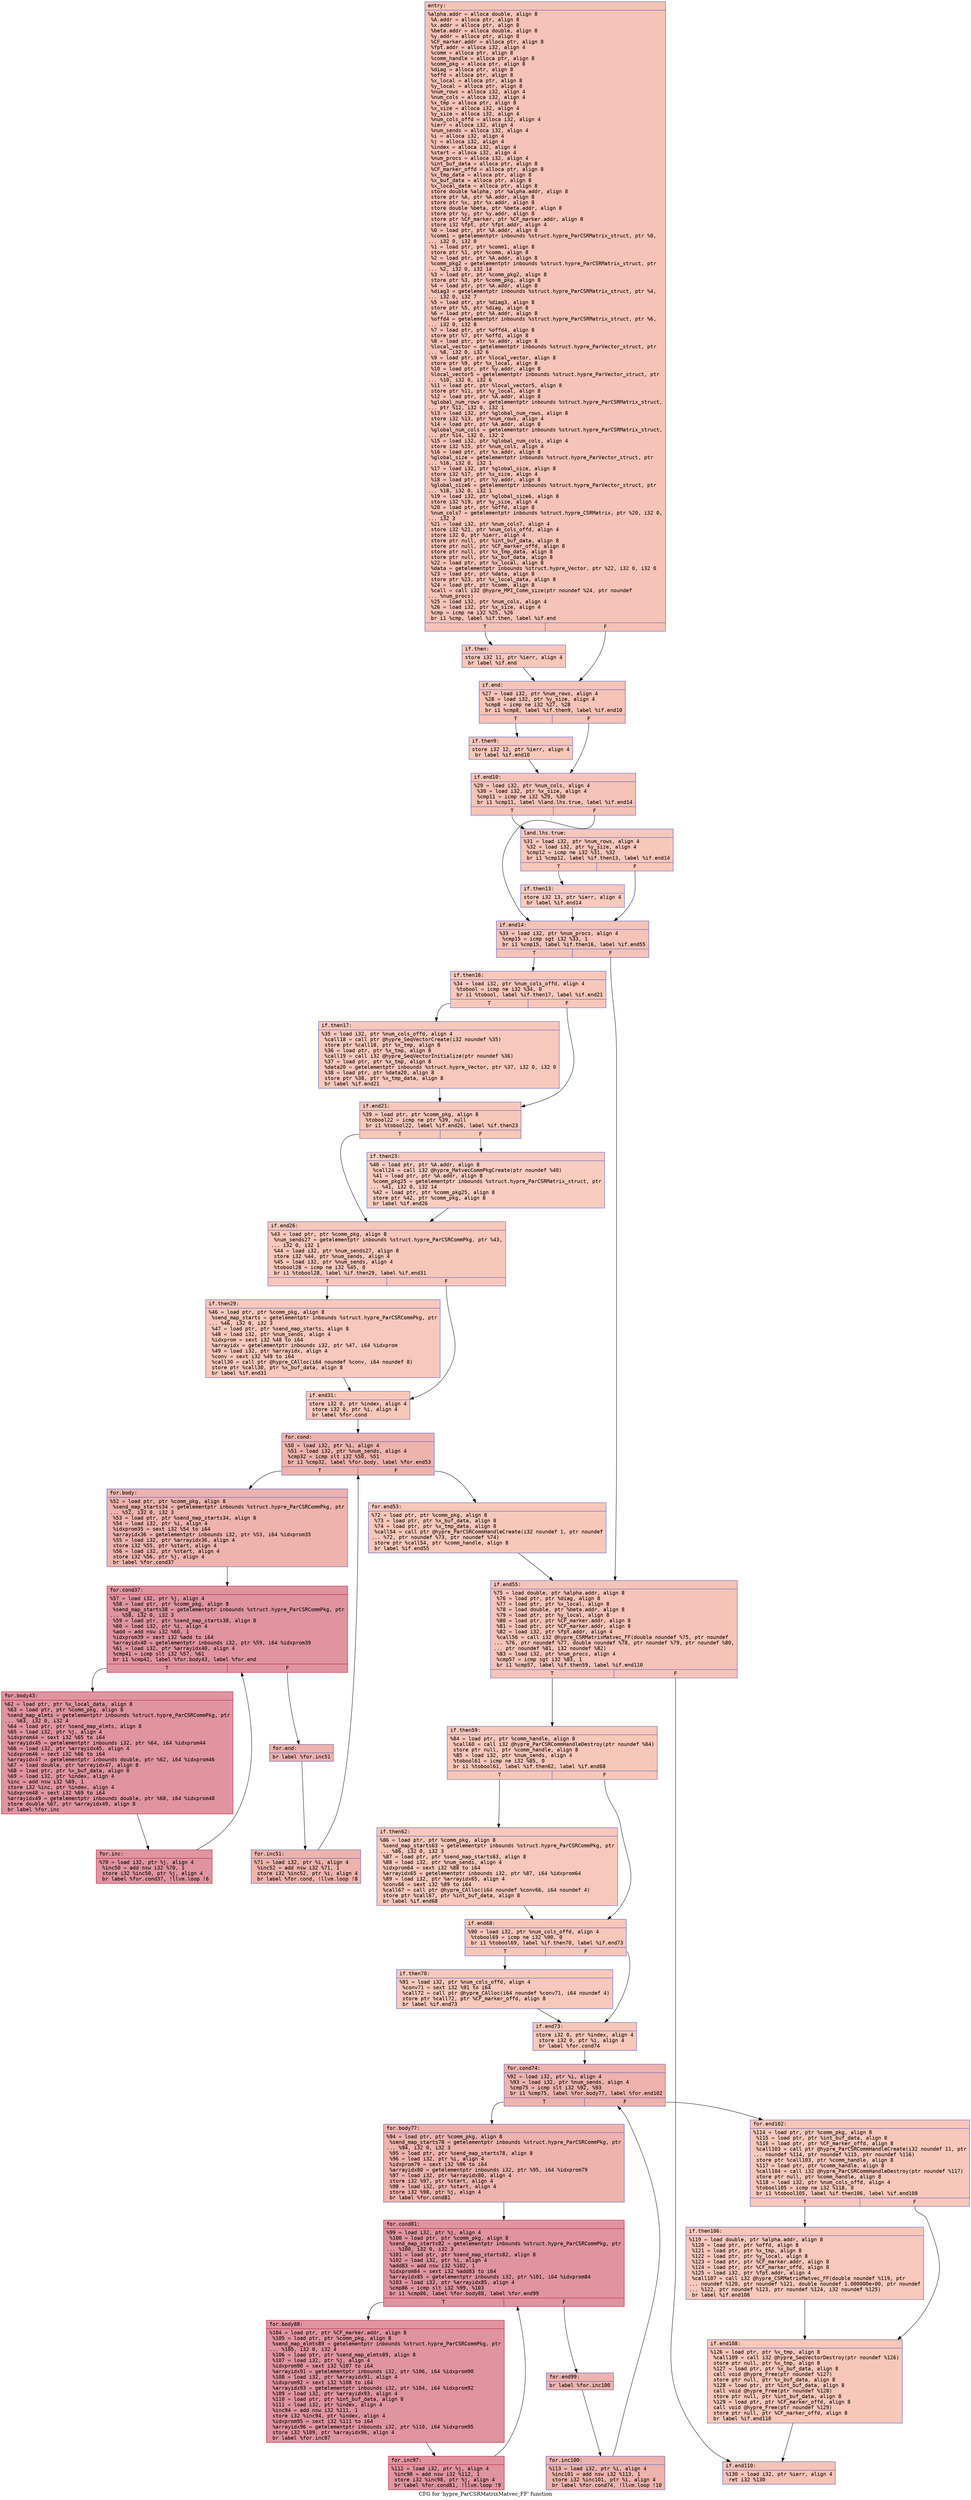 digraph "CFG for 'hypre_ParCSRMatrixMatvec_FF' function" {
	label="CFG for 'hypre_ParCSRMatrixMatvec_FF' function";

	Node0x55ca55dde650 [shape=record,color="#3d50c3ff", style=filled, fillcolor="#e8765c70" fontname="Courier",label="{entry:\l|  %alpha.addr = alloca double, align 8\l  %A.addr = alloca ptr, align 8\l  %x.addr = alloca ptr, align 8\l  %beta.addr = alloca double, align 8\l  %y.addr = alloca ptr, align 8\l  %CF_marker.addr = alloca ptr, align 8\l  %fpt.addr = alloca i32, align 4\l  %comm = alloca ptr, align 8\l  %comm_handle = alloca ptr, align 8\l  %comm_pkg = alloca ptr, align 8\l  %diag = alloca ptr, align 8\l  %offd = alloca ptr, align 8\l  %x_local = alloca ptr, align 8\l  %y_local = alloca ptr, align 8\l  %num_rows = alloca i32, align 4\l  %num_cols = alloca i32, align 4\l  %x_tmp = alloca ptr, align 8\l  %x_size = alloca i32, align 4\l  %y_size = alloca i32, align 4\l  %num_cols_offd = alloca i32, align 4\l  %ierr = alloca i32, align 4\l  %num_sends = alloca i32, align 4\l  %i = alloca i32, align 4\l  %j = alloca i32, align 4\l  %index = alloca i32, align 4\l  %start = alloca i32, align 4\l  %num_procs = alloca i32, align 4\l  %int_buf_data = alloca ptr, align 8\l  %CF_marker_offd = alloca ptr, align 8\l  %x_tmp_data = alloca ptr, align 8\l  %x_buf_data = alloca ptr, align 8\l  %x_local_data = alloca ptr, align 8\l  store double %alpha, ptr %alpha.addr, align 8\l  store ptr %A, ptr %A.addr, align 8\l  store ptr %x, ptr %x.addr, align 8\l  store double %beta, ptr %beta.addr, align 8\l  store ptr %y, ptr %y.addr, align 8\l  store ptr %CF_marker, ptr %CF_marker.addr, align 8\l  store i32 %fpt, ptr %fpt.addr, align 4\l  %0 = load ptr, ptr %A.addr, align 8\l  %comm1 = getelementptr inbounds %struct.hypre_ParCSRMatrix_struct, ptr %0,\l... i32 0, i32 0\l  %1 = load ptr, ptr %comm1, align 8\l  store ptr %1, ptr %comm, align 8\l  %2 = load ptr, ptr %A.addr, align 8\l  %comm_pkg2 = getelementptr inbounds %struct.hypre_ParCSRMatrix_struct, ptr\l... %2, i32 0, i32 14\l  %3 = load ptr, ptr %comm_pkg2, align 8\l  store ptr %3, ptr %comm_pkg, align 8\l  %4 = load ptr, ptr %A.addr, align 8\l  %diag3 = getelementptr inbounds %struct.hypre_ParCSRMatrix_struct, ptr %4,\l... i32 0, i32 7\l  %5 = load ptr, ptr %diag3, align 8\l  store ptr %5, ptr %diag, align 8\l  %6 = load ptr, ptr %A.addr, align 8\l  %offd4 = getelementptr inbounds %struct.hypre_ParCSRMatrix_struct, ptr %6,\l... i32 0, i32 8\l  %7 = load ptr, ptr %offd4, align 8\l  store ptr %7, ptr %offd, align 8\l  %8 = load ptr, ptr %x.addr, align 8\l  %local_vector = getelementptr inbounds %struct.hypre_ParVector_struct, ptr\l... %8, i32 0, i32 6\l  %9 = load ptr, ptr %local_vector, align 8\l  store ptr %9, ptr %x_local, align 8\l  %10 = load ptr, ptr %y.addr, align 8\l  %local_vector5 = getelementptr inbounds %struct.hypre_ParVector_struct, ptr\l... %10, i32 0, i32 6\l  %11 = load ptr, ptr %local_vector5, align 8\l  store ptr %11, ptr %y_local, align 8\l  %12 = load ptr, ptr %A.addr, align 8\l  %global_num_rows = getelementptr inbounds %struct.hypre_ParCSRMatrix_struct,\l... ptr %12, i32 0, i32 1\l  %13 = load i32, ptr %global_num_rows, align 8\l  store i32 %13, ptr %num_rows, align 4\l  %14 = load ptr, ptr %A.addr, align 8\l  %global_num_cols = getelementptr inbounds %struct.hypre_ParCSRMatrix_struct,\l... ptr %14, i32 0, i32 2\l  %15 = load i32, ptr %global_num_cols, align 4\l  store i32 %15, ptr %num_cols, align 4\l  %16 = load ptr, ptr %x.addr, align 8\l  %global_size = getelementptr inbounds %struct.hypre_ParVector_struct, ptr\l... %16, i32 0, i32 1\l  %17 = load i32, ptr %global_size, align 8\l  store i32 %17, ptr %x_size, align 4\l  %18 = load ptr, ptr %y.addr, align 8\l  %global_size6 = getelementptr inbounds %struct.hypre_ParVector_struct, ptr\l... %18, i32 0, i32 1\l  %19 = load i32, ptr %global_size6, align 8\l  store i32 %19, ptr %y_size, align 4\l  %20 = load ptr, ptr %offd, align 8\l  %num_cols7 = getelementptr inbounds %struct.hypre_CSRMatrix, ptr %20, i32 0,\l... i32 3\l  %21 = load i32, ptr %num_cols7, align 4\l  store i32 %21, ptr %num_cols_offd, align 4\l  store i32 0, ptr %ierr, align 4\l  store ptr null, ptr %int_buf_data, align 8\l  store ptr null, ptr %CF_marker_offd, align 8\l  store ptr null, ptr %x_tmp_data, align 8\l  store ptr null, ptr %x_buf_data, align 8\l  %22 = load ptr, ptr %x_local, align 8\l  %data = getelementptr inbounds %struct.hypre_Vector, ptr %22, i32 0, i32 0\l  %23 = load ptr, ptr %data, align 8\l  store ptr %23, ptr %x_local_data, align 8\l  %24 = load ptr, ptr %comm, align 8\l  %call = call i32 @hypre_MPI_Comm_size(ptr noundef %24, ptr noundef\l... %num_procs)\l  %25 = load i32, ptr %num_cols, align 4\l  %26 = load i32, ptr %x_size, align 4\l  %cmp = icmp ne i32 %25, %26\l  br i1 %cmp, label %if.then, label %if.end\l|{<s0>T|<s1>F}}"];
	Node0x55ca55dde650:s0 -> Node0x55ca55dede60[tooltip="entry -> if.then\nProbability 50.00%" ];
	Node0x55ca55dde650:s1 -> Node0x55ca55deded0[tooltip="entry -> if.end\nProbability 50.00%" ];
	Node0x55ca55dede60 [shape=record,color="#3d50c3ff", style=filled, fillcolor="#ec7f6370" fontname="Courier",label="{if.then:\l|  store i32 11, ptr %ierr, align 4\l  br label %if.end\l}"];
	Node0x55ca55dede60 -> Node0x55ca55deded0[tooltip="if.then -> if.end\nProbability 100.00%" ];
	Node0x55ca55deded0 [shape=record,color="#3d50c3ff", style=filled, fillcolor="#e8765c70" fontname="Courier",label="{if.end:\l|  %27 = load i32, ptr %num_rows, align 4\l  %28 = load i32, ptr %y_size, align 4\l  %cmp8 = icmp ne i32 %27, %28\l  br i1 %cmp8, label %if.then9, label %if.end10\l|{<s0>T|<s1>F}}"];
	Node0x55ca55deded0:s0 -> Node0x55ca55dee2b0[tooltip="if.end -> if.then9\nProbability 50.00%" ];
	Node0x55ca55deded0:s1 -> Node0x55ca55dee300[tooltip="if.end -> if.end10\nProbability 50.00%" ];
	Node0x55ca55dee2b0 [shape=record,color="#3d50c3ff", style=filled, fillcolor="#ec7f6370" fontname="Courier",label="{if.then9:\l|  store i32 12, ptr %ierr, align 4\l  br label %if.end10\l}"];
	Node0x55ca55dee2b0 -> Node0x55ca55dee300[tooltip="if.then9 -> if.end10\nProbability 100.00%" ];
	Node0x55ca55dee300 [shape=record,color="#3d50c3ff", style=filled, fillcolor="#e8765c70" fontname="Courier",label="{if.end10:\l|  %29 = load i32, ptr %num_cols, align 4\l  %30 = load i32, ptr %x_size, align 4\l  %cmp11 = icmp ne i32 %29, %30\l  br i1 %cmp11, label %land.lhs.true, label %if.end14\l|{<s0>T|<s1>F}}"];
	Node0x55ca55dee300:s0 -> Node0x55ca55dee6f0[tooltip="if.end10 -> land.lhs.true\nProbability 50.00%" ];
	Node0x55ca55dee300:s1 -> Node0x55ca55dee770[tooltip="if.end10 -> if.end14\nProbability 50.00%" ];
	Node0x55ca55dee6f0 [shape=record,color="#3d50c3ff", style=filled, fillcolor="#ec7f6370" fontname="Courier",label="{land.lhs.true:\l|  %31 = load i32, ptr %num_rows, align 4\l  %32 = load i32, ptr %y_size, align 4\l  %cmp12 = icmp ne i32 %31, %32\l  br i1 %cmp12, label %if.then13, label %if.end14\l|{<s0>T|<s1>F}}"];
	Node0x55ca55dee6f0:s0 -> Node0x55ca55deea50[tooltip="land.lhs.true -> if.then13\nProbability 50.00%" ];
	Node0x55ca55dee6f0:s1 -> Node0x55ca55dee770[tooltip="land.lhs.true -> if.end14\nProbability 50.00%" ];
	Node0x55ca55deea50 [shape=record,color="#3d50c3ff", style=filled, fillcolor="#ef886b70" fontname="Courier",label="{if.then13:\l|  store i32 13, ptr %ierr, align 4\l  br label %if.end14\l}"];
	Node0x55ca55deea50 -> Node0x55ca55dee770[tooltip="if.then13 -> if.end14\nProbability 100.00%" ];
	Node0x55ca55dee770 [shape=record,color="#3d50c3ff", style=filled, fillcolor="#e8765c70" fontname="Courier",label="{if.end14:\l|  %33 = load i32, ptr %num_procs, align 4\l  %cmp15 = icmp sgt i32 %33, 1\l  br i1 %cmp15, label %if.then16, label %if.end55\l|{<s0>T|<s1>F}}"];
	Node0x55ca55dee770:s0 -> Node0x55ca55deedc0[tooltip="if.end14 -> if.then16\nProbability 50.00%" ];
	Node0x55ca55dee770:s1 -> Node0x55ca55deee40[tooltip="if.end14 -> if.end55\nProbability 50.00%" ];
	Node0x55ca55deedc0 [shape=record,color="#3d50c3ff", style=filled, fillcolor="#ec7f6370" fontname="Courier",label="{if.then16:\l|  %34 = load i32, ptr %num_cols_offd, align 4\l  %tobool = icmp ne i32 %34, 0\l  br i1 %tobool, label %if.then17, label %if.end21\l|{<s0>T|<s1>F}}"];
	Node0x55ca55deedc0:s0 -> Node0x55ca55def0a0[tooltip="if.then16 -> if.then17\nProbability 62.50%" ];
	Node0x55ca55deedc0:s1 -> Node0x55ca55def120[tooltip="if.then16 -> if.end21\nProbability 37.50%" ];
	Node0x55ca55def0a0 [shape=record,color="#3d50c3ff", style=filled, fillcolor="#ed836670" fontname="Courier",label="{if.then17:\l|  %35 = load i32, ptr %num_cols_offd, align 4\l  %call18 = call ptr @hypre_SeqVectorCreate(i32 noundef %35)\l  store ptr %call18, ptr %x_tmp, align 8\l  %36 = load ptr, ptr %x_tmp, align 8\l  %call19 = call i32 @hypre_SeqVectorInitialize(ptr noundef %36)\l  %37 = load ptr, ptr %x_tmp, align 8\l  %data20 = getelementptr inbounds %struct.hypre_Vector, ptr %37, i32 0, i32 0\l  %38 = load ptr, ptr %data20, align 8\l  store ptr %38, ptr %x_tmp_data, align 8\l  br label %if.end21\l}"];
	Node0x55ca55def0a0 -> Node0x55ca55def120[tooltip="if.then17 -> if.end21\nProbability 100.00%" ];
	Node0x55ca55def120 [shape=record,color="#3d50c3ff", style=filled, fillcolor="#ec7f6370" fontname="Courier",label="{if.end21:\l|  %39 = load ptr, ptr %comm_pkg, align 8\l  %tobool22 = icmp ne ptr %39, null\l  br i1 %tobool22, label %if.end26, label %if.then23\l|{<s0>T|<s1>F}}"];
	Node0x55ca55def120:s0 -> Node0x55ca55defa70[tooltip="if.end21 -> if.end26\nProbability 62.50%" ];
	Node0x55ca55def120:s1 -> Node0x55ca55defac0[tooltip="if.end21 -> if.then23\nProbability 37.50%" ];
	Node0x55ca55defac0 [shape=record,color="#3d50c3ff", style=filled, fillcolor="#f08b6e70" fontname="Courier",label="{if.then23:\l|  %40 = load ptr, ptr %A.addr, align 8\l  %call24 = call i32 @hypre_MatvecCommPkgCreate(ptr noundef %40)\l  %41 = load ptr, ptr %A.addr, align 8\l  %comm_pkg25 = getelementptr inbounds %struct.hypre_ParCSRMatrix_struct, ptr\l... %41, i32 0, i32 14\l  %42 = load ptr, ptr %comm_pkg25, align 8\l  store ptr %42, ptr %comm_pkg, align 8\l  br label %if.end26\l}"];
	Node0x55ca55defac0 -> Node0x55ca55defa70[tooltip="if.then23 -> if.end26\nProbability 100.00%" ];
	Node0x55ca55defa70 [shape=record,color="#3d50c3ff", style=filled, fillcolor="#ec7f6370" fontname="Courier",label="{if.end26:\l|  %43 = load ptr, ptr %comm_pkg, align 8\l  %num_sends27 = getelementptr inbounds %struct.hypre_ParCSRCommPkg, ptr %43,\l... i32 0, i32 1\l  %44 = load i32, ptr %num_sends27, align 8\l  store i32 %44, ptr %num_sends, align 4\l  %45 = load i32, ptr %num_sends, align 4\l  %tobool28 = icmp ne i32 %45, 0\l  br i1 %tobool28, label %if.then29, label %if.end31\l|{<s0>T|<s1>F}}"];
	Node0x55ca55defa70:s0 -> Node0x55ca55df0450[tooltip="if.end26 -> if.then29\nProbability 62.50%" ];
	Node0x55ca55defa70:s1 -> Node0x55ca55df04d0[tooltip="if.end26 -> if.end31\nProbability 37.50%" ];
	Node0x55ca55df0450 [shape=record,color="#3d50c3ff", style=filled, fillcolor="#ed836670" fontname="Courier",label="{if.then29:\l|  %46 = load ptr, ptr %comm_pkg, align 8\l  %send_map_starts = getelementptr inbounds %struct.hypre_ParCSRCommPkg, ptr\l... %46, i32 0, i32 3\l  %47 = load ptr, ptr %send_map_starts, align 8\l  %48 = load i32, ptr %num_sends, align 4\l  %idxprom = sext i32 %48 to i64\l  %arrayidx = getelementptr inbounds i32, ptr %47, i64 %idxprom\l  %49 = load i32, ptr %arrayidx, align 4\l  %conv = sext i32 %49 to i64\l  %call30 = call ptr @hypre_CAlloc(i64 noundef %conv, i64 noundef 8)\l  store ptr %call30, ptr %x_buf_data, align 8\l  br label %if.end31\l}"];
	Node0x55ca55df0450 -> Node0x55ca55df04d0[tooltip="if.then29 -> if.end31\nProbability 100.00%" ];
	Node0x55ca55df04d0 [shape=record,color="#3d50c3ff", style=filled, fillcolor="#ec7f6370" fontname="Courier",label="{if.end31:\l|  store i32 0, ptr %index, align 4\l  store i32 0, ptr %i, align 4\l  br label %for.cond\l}"];
	Node0x55ca55df04d0 -> Node0x55ca55df1690[tooltip="if.end31 -> for.cond\nProbability 100.00%" ];
	Node0x55ca55df1690 [shape=record,color="#3d50c3ff", style=filled, fillcolor="#d6524470" fontname="Courier",label="{for.cond:\l|  %50 = load i32, ptr %i, align 4\l  %51 = load i32, ptr %num_sends, align 4\l  %cmp32 = icmp slt i32 %50, %51\l  br i1 %cmp32, label %for.body, label %for.end53\l|{<s0>T|<s1>F}}"];
	Node0x55ca55df1690:s0 -> Node0x55ca55df1910[tooltip="for.cond -> for.body\nProbability 96.88%" ];
	Node0x55ca55df1690:s1 -> Node0x55ca55df1990[tooltip="for.cond -> for.end53\nProbability 3.12%" ];
	Node0x55ca55df1910 [shape=record,color="#3d50c3ff", style=filled, fillcolor="#d6524470" fontname="Courier",label="{for.body:\l|  %52 = load ptr, ptr %comm_pkg, align 8\l  %send_map_starts34 = getelementptr inbounds %struct.hypre_ParCSRCommPkg, ptr\l... %52, i32 0, i32 3\l  %53 = load ptr, ptr %send_map_starts34, align 8\l  %54 = load i32, ptr %i, align 4\l  %idxprom35 = sext i32 %54 to i64\l  %arrayidx36 = getelementptr inbounds i32, ptr %53, i64 %idxprom35\l  %55 = load i32, ptr %arrayidx36, align 4\l  store i32 %55, ptr %start, align 4\l  %56 = load i32, ptr %start, align 4\l  store i32 %56, ptr %j, align 4\l  br label %for.cond37\l}"];
	Node0x55ca55df1910 -> Node0x55ca55df2110[tooltip="for.body -> for.cond37\nProbability 100.00%" ];
	Node0x55ca55df2110 [shape=record,color="#b70d28ff", style=filled, fillcolor="#b70d2870" fontname="Courier",label="{for.cond37:\l|  %57 = load i32, ptr %j, align 4\l  %58 = load ptr, ptr %comm_pkg, align 8\l  %send_map_starts38 = getelementptr inbounds %struct.hypre_ParCSRCommPkg, ptr\l... %58, i32 0, i32 3\l  %59 = load ptr, ptr %send_map_starts38, align 8\l  %60 = load i32, ptr %i, align 4\l  %add = add nsw i32 %60, 1\l  %idxprom39 = sext i32 %add to i64\l  %arrayidx40 = getelementptr inbounds i32, ptr %59, i64 %idxprom39\l  %61 = load i32, ptr %arrayidx40, align 4\l  %cmp41 = icmp slt i32 %57, %61\l  br i1 %cmp41, label %for.body43, label %for.end\l|{<s0>T|<s1>F}}"];
	Node0x55ca55df2110:s0 -> Node0x55ca55deca70[tooltip="for.cond37 -> for.body43\nProbability 96.88%" ];
	Node0x55ca55df2110:s1 -> Node0x55ca55decaf0[tooltip="for.cond37 -> for.end\nProbability 3.12%" ];
	Node0x55ca55deca70 [shape=record,color="#b70d28ff", style=filled, fillcolor="#b70d2870" fontname="Courier",label="{for.body43:\l|  %62 = load ptr, ptr %x_local_data, align 8\l  %63 = load ptr, ptr %comm_pkg, align 8\l  %send_map_elmts = getelementptr inbounds %struct.hypre_ParCSRCommPkg, ptr\l... %63, i32 0, i32 4\l  %64 = load ptr, ptr %send_map_elmts, align 8\l  %65 = load i32, ptr %j, align 4\l  %idxprom44 = sext i32 %65 to i64\l  %arrayidx45 = getelementptr inbounds i32, ptr %64, i64 %idxprom44\l  %66 = load i32, ptr %arrayidx45, align 4\l  %idxprom46 = sext i32 %66 to i64\l  %arrayidx47 = getelementptr inbounds double, ptr %62, i64 %idxprom46\l  %67 = load double, ptr %arrayidx47, align 8\l  %68 = load ptr, ptr %x_buf_data, align 8\l  %69 = load i32, ptr %index, align 4\l  %inc = add nsw i32 %69, 1\l  store i32 %inc, ptr %index, align 4\l  %idxprom48 = sext i32 %69 to i64\l  %arrayidx49 = getelementptr inbounds double, ptr %68, i64 %idxprom48\l  store double %67, ptr %arrayidx49, align 8\l  br label %for.inc\l}"];
	Node0x55ca55deca70 -> Node0x55ca55df3ae0[tooltip="for.body43 -> for.inc\nProbability 100.00%" ];
	Node0x55ca55df3ae0 [shape=record,color="#b70d28ff", style=filled, fillcolor="#b70d2870" fontname="Courier",label="{for.inc:\l|  %70 = load i32, ptr %j, align 4\l  %inc50 = add nsw i32 %70, 1\l  store i32 %inc50, ptr %j, align 4\l  br label %for.cond37, !llvm.loop !6\l}"];
	Node0x55ca55df3ae0 -> Node0x55ca55df2110[tooltip="for.inc -> for.cond37\nProbability 100.00%" ];
	Node0x55ca55decaf0 [shape=record,color="#3d50c3ff", style=filled, fillcolor="#d6524470" fontname="Courier",label="{for.end:\l|  br label %for.inc51\l}"];
	Node0x55ca55decaf0 -> Node0x55ca55df3f50[tooltip="for.end -> for.inc51\nProbability 100.00%" ];
	Node0x55ca55df3f50 [shape=record,color="#3d50c3ff", style=filled, fillcolor="#d6524470" fontname="Courier",label="{for.inc51:\l|  %71 = load i32, ptr %i, align 4\l  %inc52 = add nsw i32 %71, 1\l  store i32 %inc52, ptr %i, align 4\l  br label %for.cond, !llvm.loop !8\l}"];
	Node0x55ca55df3f50 -> Node0x55ca55df1690[tooltip="for.inc51 -> for.cond\nProbability 100.00%" ];
	Node0x55ca55df1990 [shape=record,color="#3d50c3ff", style=filled, fillcolor="#ec7f6370" fontname="Courier",label="{for.end53:\l|  %72 = load ptr, ptr %comm_pkg, align 8\l  %73 = load ptr, ptr %x_buf_data, align 8\l  %74 = load ptr, ptr %x_tmp_data, align 8\l  %call54 = call ptr @hypre_ParCSRCommHandleCreate(i32 noundef 1, ptr noundef\l... %72, ptr noundef %73, ptr noundef %74)\l  store ptr %call54, ptr %comm_handle, align 8\l  br label %if.end55\l}"];
	Node0x55ca55df1990 -> Node0x55ca55deee40[tooltip="for.end53 -> if.end55\nProbability 100.00%" ];
	Node0x55ca55deee40 [shape=record,color="#3d50c3ff", style=filled, fillcolor="#e8765c70" fontname="Courier",label="{if.end55:\l|  %75 = load double, ptr %alpha.addr, align 8\l  %76 = load ptr, ptr %diag, align 8\l  %77 = load ptr, ptr %x_local, align 8\l  %78 = load double, ptr %beta.addr, align 8\l  %79 = load ptr, ptr %y_local, align 8\l  %80 = load ptr, ptr %CF_marker.addr, align 8\l  %81 = load ptr, ptr %CF_marker.addr, align 8\l  %82 = load i32, ptr %fpt.addr, align 4\l  %call56 = call i32 @hypre_CSRMatrixMatvec_FF(double noundef %75, ptr noundef\l... %76, ptr noundef %77, double noundef %78, ptr noundef %79, ptr noundef %80,\l... ptr noundef %81, i32 noundef %82)\l  %83 = load i32, ptr %num_procs, align 4\l  %cmp57 = icmp sgt i32 %83, 1\l  br i1 %cmp57, label %if.then59, label %if.end110\l|{<s0>T|<s1>F}}"];
	Node0x55ca55deee40:s0 -> Node0x55ca55df4fd0[tooltip="if.end55 -> if.then59\nProbability 50.00%" ];
	Node0x55ca55deee40:s1 -> Node0x55ca55df5020[tooltip="if.end55 -> if.end110\nProbability 50.00%" ];
	Node0x55ca55df4fd0 [shape=record,color="#3d50c3ff", style=filled, fillcolor="#ec7f6370" fontname="Courier",label="{if.then59:\l|  %84 = load ptr, ptr %comm_handle, align 8\l  %call60 = call i32 @hypre_ParCSRCommHandleDestroy(ptr noundef %84)\l  store ptr null, ptr %comm_handle, align 8\l  %85 = load i32, ptr %num_sends, align 4\l  %tobool61 = icmp ne i32 %85, 0\l  br i1 %tobool61, label %if.then62, label %if.end68\l|{<s0>T|<s1>F}}"];
	Node0x55ca55df4fd0:s0 -> Node0x55ca55df54f0[tooltip="if.then59 -> if.then62\nProbability 62.50%" ];
	Node0x55ca55df4fd0:s1 -> Node0x55ca55df5540[tooltip="if.then59 -> if.end68\nProbability 37.50%" ];
	Node0x55ca55df54f0 [shape=record,color="#3d50c3ff", style=filled, fillcolor="#ed836670" fontname="Courier",label="{if.then62:\l|  %86 = load ptr, ptr %comm_pkg, align 8\l  %send_map_starts63 = getelementptr inbounds %struct.hypre_ParCSRCommPkg, ptr\l... %86, i32 0, i32 3\l  %87 = load ptr, ptr %send_map_starts63, align 8\l  %88 = load i32, ptr %num_sends, align 4\l  %idxprom64 = sext i32 %88 to i64\l  %arrayidx65 = getelementptr inbounds i32, ptr %87, i64 %idxprom64\l  %89 = load i32, ptr %arrayidx65, align 4\l  %conv66 = sext i32 %89 to i64\l  %call67 = call ptr @hypre_CAlloc(i64 noundef %conv66, i64 noundef 4)\l  store ptr %call67, ptr %int_buf_data, align 8\l  br label %if.end68\l}"];
	Node0x55ca55df54f0 -> Node0x55ca55df5540[tooltip="if.then62 -> if.end68\nProbability 100.00%" ];
	Node0x55ca55df5540 [shape=record,color="#3d50c3ff", style=filled, fillcolor="#ec7f6370" fontname="Courier",label="{if.end68:\l|  %90 = load i32, ptr %num_cols_offd, align 4\l  %tobool69 = icmp ne i32 %90, 0\l  br i1 %tobool69, label %if.then70, label %if.end73\l|{<s0>T|<s1>F}}"];
	Node0x55ca55df5540:s0 -> Node0x55ca55df5f30[tooltip="if.end68 -> if.then70\nProbability 62.50%" ];
	Node0x55ca55df5540:s1 -> Node0x55ca55df5fb0[tooltip="if.end68 -> if.end73\nProbability 37.50%" ];
	Node0x55ca55df5f30 [shape=record,color="#3d50c3ff", style=filled, fillcolor="#ed836670" fontname="Courier",label="{if.then70:\l|  %91 = load i32, ptr %num_cols_offd, align 4\l  %conv71 = sext i32 %91 to i64\l  %call72 = call ptr @hypre_CAlloc(i64 noundef %conv71, i64 noundef 4)\l  store ptr %call72, ptr %CF_marker_offd, align 8\l  br label %if.end73\l}"];
	Node0x55ca55df5f30 -> Node0x55ca55df5fb0[tooltip="if.then70 -> if.end73\nProbability 100.00%" ];
	Node0x55ca55df5fb0 [shape=record,color="#3d50c3ff", style=filled, fillcolor="#ec7f6370" fontname="Courier",label="{if.end73:\l|  store i32 0, ptr %index, align 4\l  store i32 0, ptr %i, align 4\l  br label %for.cond74\l}"];
	Node0x55ca55df5fb0 -> Node0x55ca55df6570[tooltip="if.end73 -> for.cond74\nProbability 100.00%" ];
	Node0x55ca55df6570 [shape=record,color="#3d50c3ff", style=filled, fillcolor="#d6524470" fontname="Courier",label="{for.cond74:\l|  %92 = load i32, ptr %i, align 4\l  %93 = load i32, ptr %num_sends, align 4\l  %cmp75 = icmp slt i32 %92, %93\l  br i1 %cmp75, label %for.body77, label %for.end102\l|{<s0>T|<s1>F}}"];
	Node0x55ca55df6570:s0 -> Node0x55ca55df67f0[tooltip="for.cond74 -> for.body77\nProbability 96.88%" ];
	Node0x55ca55df6570:s1 -> Node0x55ca55df6870[tooltip="for.cond74 -> for.end102\nProbability 3.12%" ];
	Node0x55ca55df67f0 [shape=record,color="#3d50c3ff", style=filled, fillcolor="#d6524470" fontname="Courier",label="{for.body77:\l|  %94 = load ptr, ptr %comm_pkg, align 8\l  %send_map_starts78 = getelementptr inbounds %struct.hypre_ParCSRCommPkg, ptr\l... %94, i32 0, i32 3\l  %95 = load ptr, ptr %send_map_starts78, align 8\l  %96 = load i32, ptr %i, align 4\l  %idxprom79 = sext i32 %96 to i64\l  %arrayidx80 = getelementptr inbounds i32, ptr %95, i64 %idxprom79\l  %97 = load i32, ptr %arrayidx80, align 4\l  store i32 %97, ptr %start, align 4\l  %98 = load i32, ptr %start, align 4\l  store i32 %98, ptr %j, align 4\l  br label %for.cond81\l}"];
	Node0x55ca55df67f0 -> Node0x55ca55df0bf0[tooltip="for.body77 -> for.cond81\nProbability 100.00%" ];
	Node0x55ca55df0bf0 [shape=record,color="#b70d28ff", style=filled, fillcolor="#b70d2870" fontname="Courier",label="{for.cond81:\l|  %99 = load i32, ptr %j, align 4\l  %100 = load ptr, ptr %comm_pkg, align 8\l  %send_map_starts82 = getelementptr inbounds %struct.hypre_ParCSRCommPkg, ptr\l... %100, i32 0, i32 3\l  %101 = load ptr, ptr %send_map_starts82, align 8\l  %102 = load i32, ptr %i, align 4\l  %add83 = add nsw i32 %102, 1\l  %idxprom84 = sext i32 %add83 to i64\l  %arrayidx85 = getelementptr inbounds i32, ptr %101, i64 %idxprom84\l  %103 = load i32, ptr %arrayidx85, align 4\l  %cmp86 = icmp slt i32 %99, %103\l  br i1 %cmp86, label %for.body88, label %for.end99\l|{<s0>T|<s1>F}}"];
	Node0x55ca55df0bf0:s0 -> Node0x55ca55df7f20[tooltip="for.cond81 -> for.body88\nProbability 96.88%" ];
	Node0x55ca55df0bf0:s1 -> Node0x55ca55df7fa0[tooltip="for.cond81 -> for.end99\nProbability 3.12%" ];
	Node0x55ca55df7f20 [shape=record,color="#b70d28ff", style=filled, fillcolor="#b70d2870" fontname="Courier",label="{for.body88:\l|  %104 = load ptr, ptr %CF_marker.addr, align 8\l  %105 = load ptr, ptr %comm_pkg, align 8\l  %send_map_elmts89 = getelementptr inbounds %struct.hypre_ParCSRCommPkg, ptr\l... %105, i32 0, i32 4\l  %106 = load ptr, ptr %send_map_elmts89, align 8\l  %107 = load i32, ptr %j, align 4\l  %idxprom90 = sext i32 %107 to i64\l  %arrayidx91 = getelementptr inbounds i32, ptr %106, i64 %idxprom90\l  %108 = load i32, ptr %arrayidx91, align 4\l  %idxprom92 = sext i32 %108 to i64\l  %arrayidx93 = getelementptr inbounds i32, ptr %104, i64 %idxprom92\l  %109 = load i32, ptr %arrayidx93, align 4\l  %110 = load ptr, ptr %int_buf_data, align 8\l  %111 = load i32, ptr %index, align 4\l  %inc94 = add nsw i32 %111, 1\l  store i32 %inc94, ptr %index, align 4\l  %idxprom95 = sext i32 %111 to i64\l  %arrayidx96 = getelementptr inbounds i32, ptr %110, i64 %idxprom95\l  store i32 %109, ptr %arrayidx96, align 4\l  br label %for.inc97\l}"];
	Node0x55ca55df7f20 -> Node0x55ca55df8c00[tooltip="for.body88 -> for.inc97\nProbability 100.00%" ];
	Node0x55ca55df8c00 [shape=record,color="#b70d28ff", style=filled, fillcolor="#b70d2870" fontname="Courier",label="{for.inc97:\l|  %112 = load i32, ptr %j, align 4\l  %inc98 = add nsw i32 %112, 1\l  store i32 %inc98, ptr %j, align 4\l  br label %for.cond81, !llvm.loop !9\l}"];
	Node0x55ca55df8c00 -> Node0x55ca55df0bf0[tooltip="for.inc97 -> for.cond81\nProbability 100.00%" ];
	Node0x55ca55df7fa0 [shape=record,color="#3d50c3ff", style=filled, fillcolor="#d6524470" fontname="Courier",label="{for.end99:\l|  br label %for.inc100\l}"];
	Node0x55ca55df7fa0 -> Node0x55ca55df9080[tooltip="for.end99 -> for.inc100\nProbability 100.00%" ];
	Node0x55ca55df9080 [shape=record,color="#3d50c3ff", style=filled, fillcolor="#d6524470" fontname="Courier",label="{for.inc100:\l|  %113 = load i32, ptr %i, align 4\l  %inc101 = add nsw i32 %113, 1\l  store i32 %inc101, ptr %i, align 4\l  br label %for.cond74, !llvm.loop !10\l}"];
	Node0x55ca55df9080 -> Node0x55ca55df6570[tooltip="for.inc100 -> for.cond74\nProbability 100.00%" ];
	Node0x55ca55df6870 [shape=record,color="#3d50c3ff", style=filled, fillcolor="#ec7f6370" fontname="Courier",label="{for.end102:\l|  %114 = load ptr, ptr %comm_pkg, align 8\l  %115 = load ptr, ptr %int_buf_data, align 8\l  %116 = load ptr, ptr %CF_marker_offd, align 8\l  %call103 = call ptr @hypre_ParCSRCommHandleCreate(i32 noundef 11, ptr\l... noundef %114, ptr noundef %115, ptr noundef %116)\l  store ptr %call103, ptr %comm_handle, align 8\l  %117 = load ptr, ptr %comm_handle, align 8\l  %call104 = call i32 @hypre_ParCSRCommHandleDestroy(ptr noundef %117)\l  store ptr null, ptr %comm_handle, align 8\l  %118 = load i32, ptr %num_cols_offd, align 4\l  %tobool105 = icmp ne i32 %118, 0\l  br i1 %tobool105, label %if.then106, label %if.end108\l|{<s0>T|<s1>F}}"];
	Node0x55ca55df6870:s0 -> Node0x55ca55df9c00[tooltip="for.end102 -> if.then106\nProbability 62.50%" ];
	Node0x55ca55df6870:s1 -> Node0x55ca55df9c50[tooltip="for.end102 -> if.end108\nProbability 37.50%" ];
	Node0x55ca55df9c00 [shape=record,color="#3d50c3ff", style=filled, fillcolor="#ed836670" fontname="Courier",label="{if.then106:\l|  %119 = load double, ptr %alpha.addr, align 8\l  %120 = load ptr, ptr %offd, align 8\l  %121 = load ptr, ptr %x_tmp, align 8\l  %122 = load ptr, ptr %y_local, align 8\l  %123 = load ptr, ptr %CF_marker.addr, align 8\l  %124 = load ptr, ptr %CF_marker_offd, align 8\l  %125 = load i32, ptr %fpt.addr, align 4\l  %call107 = call i32 @hypre_CSRMatrixMatvec_FF(double noundef %119, ptr\l... noundef %120, ptr noundef %121, double noundef 1.000000e+00, ptr noundef\l... %122, ptr noundef %123, ptr noundef %124, i32 noundef %125)\l  br label %if.end108\l}"];
	Node0x55ca55df9c00 -> Node0x55ca55df9c50[tooltip="if.then106 -> if.end108\nProbability 100.00%" ];
	Node0x55ca55df9c50 [shape=record,color="#3d50c3ff", style=filled, fillcolor="#ec7f6370" fontname="Courier",label="{if.end108:\l|  %126 = load ptr, ptr %x_tmp, align 8\l  %call109 = call i32 @hypre_SeqVectorDestroy(ptr noundef %126)\l  store ptr null, ptr %x_tmp, align 8\l  %127 = load ptr, ptr %x_buf_data, align 8\l  call void @hypre_Free(ptr noundef %127)\l  store ptr null, ptr %x_buf_data, align 8\l  %128 = load ptr, ptr %int_buf_data, align 8\l  call void @hypre_Free(ptr noundef %128)\l  store ptr null, ptr %int_buf_data, align 8\l  %129 = load ptr, ptr %CF_marker_offd, align 8\l  call void @hypre_Free(ptr noundef %129)\l  store ptr null, ptr %CF_marker_offd, align 8\l  br label %if.end110\l}"];
	Node0x55ca55df9c50 -> Node0x55ca55df5020[tooltip="if.end108 -> if.end110\nProbability 100.00%" ];
	Node0x55ca55df5020 [shape=record,color="#3d50c3ff", style=filled, fillcolor="#e8765c70" fontname="Courier",label="{if.end110:\l|  %130 = load i32, ptr %ierr, align 4\l  ret i32 %130\l}"];
}
